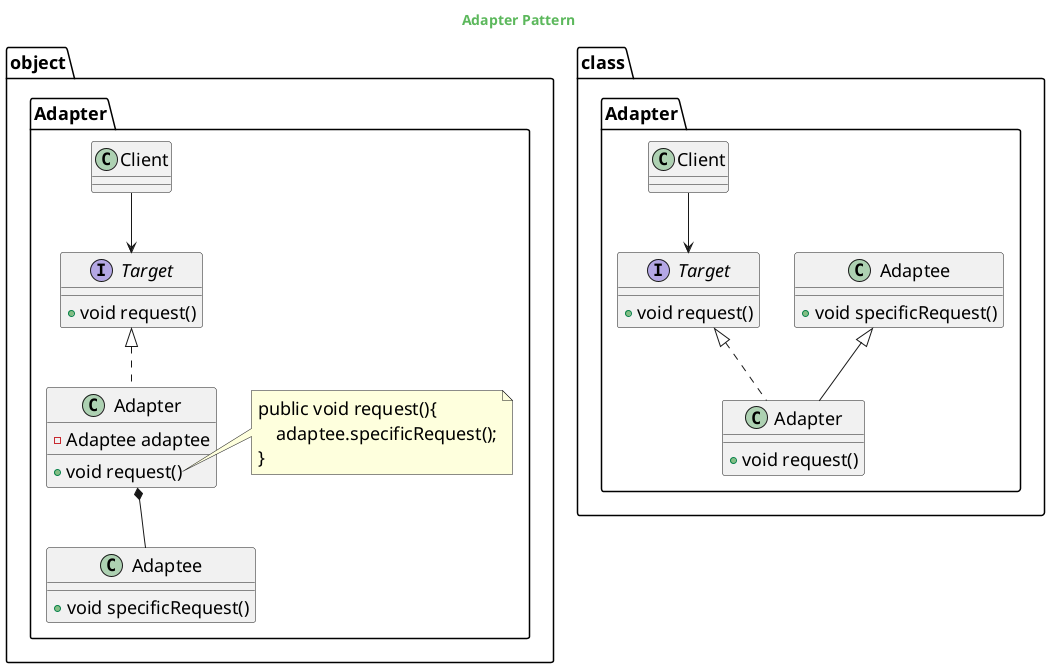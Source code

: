 @startuml
skinparam backgroundcolor transparent
skinparam classFontSize 18
skinparam noteFontSize 18
skinparam arrowFontSize 18
skinparam classAttributeFontSize 18
skinparam packageFontSize 18

skinparam titleFontColor #5cb85c

Title Adapter Pattern

namespace object.Adapter{
    interface Target{
        + void request()
    }

    class Adapter implements Target{
        - Adaptee adaptee
        + void request()
    }

    class Adaptee{
        + void specificRequest()
    }

    Adapter *-- Adaptee

    note right of Adapter::request
        public void request(){
            adaptee.specificRequest();
        }
    end note

    class Client

    Client --> Target
}

namespace class.Adapter{
    interface Target{
        + void request()
    }

    class Adaptee{
        + void specificRequest()
    }

    class Adapter extends Adaptee implements Target {
        + void request()
    }

    class Client

    Client --> Target
}
@enduml